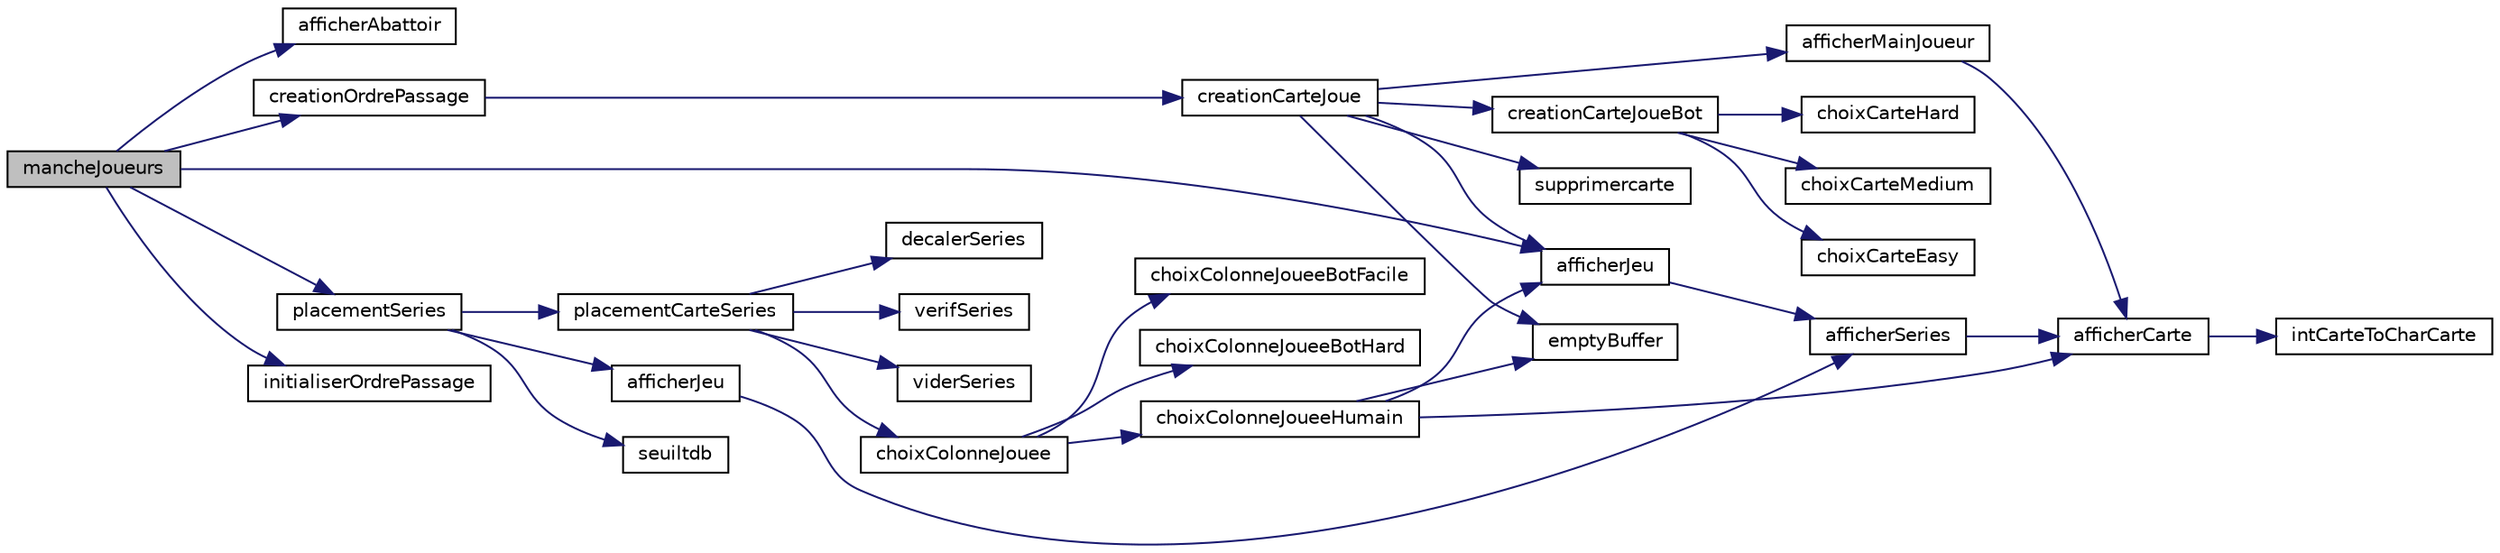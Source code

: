 digraph "mancheJoueurs"
{
 // INTERACTIVE_SVG=YES
 // LATEX_PDF_SIZE
  edge [fontname="Helvetica",fontsize="10",labelfontname="Helvetica",labelfontsize="10"];
  node [fontname="Helvetica",fontsize="10",shape=record];
  rankdir="LR";
  Node1 [label="mancheJoueurs",height=0.2,width=0.4,color="black", fillcolor="grey75", style="filled", fontcolor="black",tooltip=": Lance une manche de 10 tours tant que personne atteint le seuil de tête de boeuf"];
  Node1 -> Node2 [color="midnightblue",fontsize="10",style="solid",fontname="Helvetica"];
  Node2 [label="afficherAbattoir",height=0.2,width=0.4,color="black", fillcolor="white", style="filled",URL="$nathan_8c.html#a042f8ecdb69a538add66b239668e4272",tooltip=" "];
  Node1 -> Node3 [color="midnightblue",fontsize="10",style="solid",fontname="Helvetica"];
  Node3 [label="afficherJeu",height=0.2,width=0.4,color="black", fillcolor="white", style="filled",URL="$paul_8c.html#a73d69aef91087fb2218cbc0745aae535",tooltip=": Permet d'afficher tout le Jeu"];
  Node3 -> Node4 [color="midnightblue",fontsize="10",style="solid",fontname="Helvetica"];
  Node4 [label="afficherSeries",height=0.2,width=0.4,color="black", fillcolor="white", style="filled",URL="$nathan_8c.html#aa664cede938545e897f49e9b1a9f06e3",tooltip=" "];
  Node4 -> Node5 [color="midnightblue",fontsize="10",style="solid",fontname="Helvetica"];
  Node5 [label="afficherCarte",height=0.2,width=0.4,color="black", fillcolor="white", style="filled",URL="$etienne_8c.html#a92b44526d732355ff02b218dce60e426",tooltip=": Affiche une carte de manière différente en fonction de son état"];
  Node5 -> Node6 [color="midnightblue",fontsize="10",style="solid",fontname="Helvetica"];
  Node6 [label="intCarteToCharCarte",height=0.2,width=0.4,color="black", fillcolor="white", style="filled",URL="$paul_8c.html#aaafffa208510d93f7593d9420bad974e",tooltip=": Permet de renvoyer un char \"  1 \" ou \" 10\" selon le int envoyé"];
  Node1 -> Node7 [color="midnightblue",fontsize="10",style="solid",fontname="Helvetica"];
  Node7 [label="creationOrdrePassage",height=0.2,width=0.4,color="black", fillcolor="white", style="filled",URL="$paul_8c.html#aff378f4aefd1cab6793ed7c4e0d2b81f",tooltip=": Permet selon la création d'un tableau de joueur OrdrePassage selon sa carte jouée"];
  Node7 -> Node8 [color="midnightblue",fontsize="10",style="solid",fontname="Helvetica"];
  Node8 [label="creationCarteJoue",height=0.2,width=0.4,color="black", fillcolor="white", style="filled",URL="$paul_8c.html#a6e4331abce43c1b9a445b40f7a176d60",tooltip=": Permet selon le type(bot/humain) de joueur d'attribuer une carte Jouée"];
  Node8 -> Node3 [color="midnightblue",fontsize="10",style="solid",fontname="Helvetica"];
  Node8 -> Node9 [color="midnightblue",fontsize="10",style="solid",fontname="Helvetica"];
  Node9 [label="afficherMainJoueur",height=0.2,width=0.4,color="black", fillcolor="white", style="filled",URL="$adrien_8c.html#ae3df89922f48698b8a6c979aa7384d23",tooltip=": Permet d'afficher la main du joueur"];
  Node9 -> Node5 [color="midnightblue",fontsize="10",style="solid",fontname="Helvetica"];
  Node8 -> Node10 [color="midnightblue",fontsize="10",style="solid",fontname="Helvetica"];
  Node10 [label="creationCarteJoueBot",height=0.2,width=0.4,color="black", fillcolor="white", style="filled",URL="$paul_8c.html#a3e1d65a0db2c1d0f40b988e5f4149bed",tooltip=": Choisit la carte à jouer du Bot selon la difficulté"];
  Node10 -> Node11 [color="midnightblue",fontsize="10",style="solid",fontname="Helvetica"];
  Node11 [label="choixCarteEasy",height=0.2,width=0.4,color="black", fillcolor="white", style="filled",URL="$paul_8c.html#af3f66e6eb3572d5d2f69b18131c58db2",tooltip=":Choisit une carte aléatoire dans la main d'un bot"];
  Node10 -> Node12 [color="midnightblue",fontsize="10",style="solid",fontname="Helvetica"];
  Node12 [label="choixCarteHard",height=0.2,width=0.4,color="black", fillcolor="white", style="filled",URL="$paul_8c.html#a3832a525788fa256dca9cebe130b61f2",tooltip=" "];
  Node10 -> Node13 [color="midnightblue",fontsize="10",style="solid",fontname="Helvetica"];
  Node13 [label="choixCarteMedium",height=0.2,width=0.4,color="black", fillcolor="white", style="filled",URL="$paul_8c.html#ae2fbb8a907843aadb4686603513a6f59",tooltip=": Choisit une carte dans la main du Bot avec l'écart supérieur le plus faible par rapport aux séries"];
  Node8 -> Node14 [color="midnightblue",fontsize="10",style="solid",fontname="Helvetica"];
  Node14 [label="emptyBuffer",height=0.2,width=0.4,color="black", fillcolor="white", style="filled",URL="$etienne_8c.html#a8bd9c796dfaae356a03d29dfc65aef69",tooltip=": Vide le buffer après une saisie"];
  Node8 -> Node15 [color="midnightblue",fontsize="10",style="solid",fontname="Helvetica"];
  Node15 [label="supprimercarte",height=0.2,width=0.4,color="black", fillcolor="white", style="filled",URL="$adrien_8c.html#a84b9ccf562e08983c14c1748297a487a",tooltip=": Enlève une carte choisie d'un tableau de carte"];
  Node1 -> Node16 [color="midnightblue",fontsize="10",style="solid",fontname="Helvetica"];
  Node16 [label="initialiserOrdrePassage",height=0.2,width=0.4,color="black", fillcolor="white", style="filled",URL="$paul_8c.html#abd52540516d15e2cc2927ab115509658",tooltip=": Permet d'initialiser un tableau de joueur OrdrePassage"];
  Node1 -> Node17 [color="midnightblue",fontsize="10",style="solid",fontname="Helvetica"];
  Node17 [label="placementSeries",height=0.2,width=0.4,color="black", fillcolor="white", style="filled",URL="$adrien_8c.html#ac9b1f21935d93846fec6a5e4c3df025b",tooltip=": La procédure récupère l'écart supérieu le plus petit et si la carte jouée est inférieure aux séries"];
  Node17 -> Node18 [color="midnightblue",fontsize="10",style="solid",fontname="Helvetica"];
  Node18 [label="afficherJeu",height=0.2,width=0.4,color="black", fillcolor="white", style="filled",URL="$nathan_8h.html#ad8ae09f714faa41165f30307ae3c7cae",tooltip=": Permet d'afficher tout le Jeu"];
  Node18 -> Node4 [color="midnightblue",fontsize="10",style="solid",fontname="Helvetica"];
  Node17 -> Node19 [color="midnightblue",fontsize="10",style="solid",fontname="Helvetica"];
  Node19 [label="placementCarteSeries",height=0.2,width=0.4,color="black", fillcolor="white", style="filled",URL="$paul_8c.html#affe4632aaedf3a884546d531c9b8af50",tooltip=": Permet de placer la carte selon les séries"];
  Node19 -> Node20 [color="midnightblue",fontsize="10",style="solid",fontname="Helvetica"];
  Node20 [label="choixColonneJouee",height=0.2,width=0.4,color="black", fillcolor="white", style="filled",URL="$paul_8c.html#a0399f7d61a0eb8a0375456b9e0c84e08",tooltip=": Permet de choisir la colonne selon le type du joueur (humain/bot)"];
  Node20 -> Node21 [color="midnightblue",fontsize="10",style="solid",fontname="Helvetica"];
  Node21 [label="choixColonneJoueeBotFacile",height=0.2,width=0.4,color="black", fillcolor="white", style="filled",URL="$paul_8c.html#aa55a6fa2a82c075519b52459067a6db2",tooltip=": Le bot facile choisit la colonne avec le plus haut nombre de têtes de boeuf"];
  Node20 -> Node22 [color="midnightblue",fontsize="10",style="solid",fontname="Helvetica"];
  Node22 [label="choixColonneJoueeBotHard",height=0.2,width=0.4,color="black", fillcolor="white", style="filled",URL="$paul_8c.html#a1a974eb68657a382e0565490bea2a46d",tooltip=": Permet de choisir la colonne pour le Bot de difficulté Hard"];
  Node20 -> Node23 [color="midnightblue",fontsize="10",style="solid",fontname="Helvetica"];
  Node23 [label="choixColonneJoueeHumain",height=0.2,width=0.4,color="black", fillcolor="white", style="filled",URL="$paul_8c.html#adbe454c3f60f9360493e35fdcc1b4400",tooltip=": Permet de choisir la colonne de l'humain"];
  Node23 -> Node5 [color="midnightblue",fontsize="10",style="solid",fontname="Helvetica"];
  Node23 -> Node3 [color="midnightblue",fontsize="10",style="solid",fontname="Helvetica"];
  Node23 -> Node14 [color="midnightblue",fontsize="10",style="solid",fontname="Helvetica"];
  Node19 -> Node24 [color="midnightblue",fontsize="10",style="solid",fontname="Helvetica"];
  Node24 [label="decalerSeries",height=0.2,width=0.4,color="black", fillcolor="white", style="filled",URL="$paul_8c.html#ac293ca501d9cdd17882fa24a2d411404",tooltip=": Permet de placer une carte en haut d'une colonne tout en décalant les autres cartes vers le bas"];
  Node19 -> Node25 [color="midnightblue",fontsize="10",style="solid",fontname="Helvetica"];
  Node25 [label="verifSeries",height=0.2,width=0.4,color="black", fillcolor="white", style="filled",URL="$paul_8c.html#a4a6b4d3ce1e14ebfa0660ba1d6d19a54",tooltip=": Permet de savoir si la colonne est pleine ou non"];
  Node19 -> Node26 [color="midnightblue",fontsize="10",style="solid",fontname="Helvetica"];
  Node26 [label="viderSeries",height=0.2,width=0.4,color="black", fillcolor="white", style="filled",URL="$paul_8c.html#ad55a95a47f655e0a60109f5c14229761",tooltip=": Vide la colonne de la série où le Joueur vient placer sa carte inférieur ou 6è carte supérieur et p..."];
  Node17 -> Node27 [color="midnightblue",fontsize="10",style="solid",fontname="Helvetica"];
  Node27 [label="seuiltdb",height=0.2,width=0.4,color="black", fillcolor="white", style="filled",URL="$adrien_8c.html#ac75cc3bbf46231e7e7282d8cdfdb9237",tooltip=": La procédure prend en paramètre un pointeur de Jeux et l'id du joueur a tester"];
}
